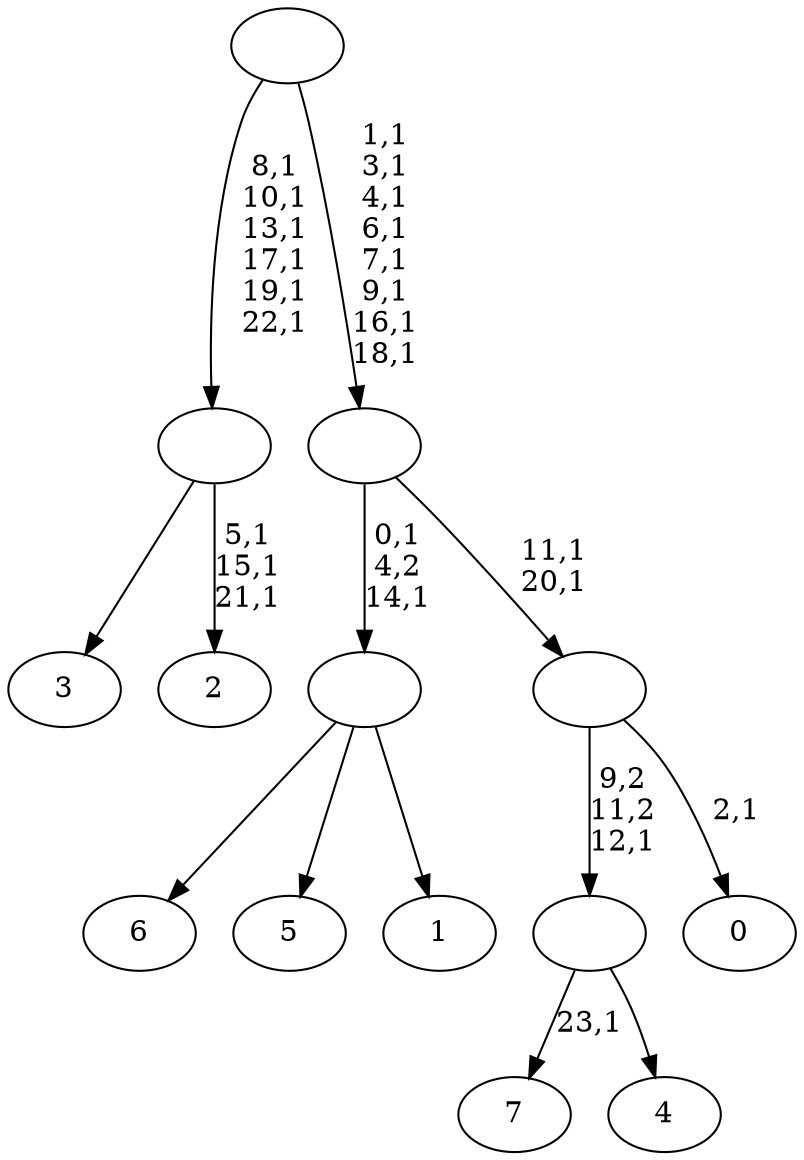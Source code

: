 digraph T {
	32 [label="7"]
	30 [label="6"]
	29 [label="5"]
	28 [label="4"]
	27 [label=""]
	26 [label="3"]
	25 [label="2"]
	21 [label=""]
	15 [label="1"]
	14 [label=""]
	12 [label="0"]
	10 [label=""]
	8 [label=""]
	0 [label=""]
	27 -> 32 [label="23,1"]
	27 -> 28 [label=""]
	21 -> 25 [label="5,1\n15,1\n21,1"]
	21 -> 26 [label=""]
	14 -> 30 [label=""]
	14 -> 29 [label=""]
	14 -> 15 [label=""]
	10 -> 12 [label="2,1"]
	10 -> 27 [label="9,2\n11,2\n12,1"]
	8 -> 10 [label="11,1\n20,1"]
	8 -> 14 [label="0,1\n4,2\n14,1"]
	0 -> 8 [label="1,1\n3,1\n4,1\n6,1\n7,1\n9,1\n16,1\n18,1"]
	0 -> 21 [label="8,1\n10,1\n13,1\n17,1\n19,1\n22,1"]
}
